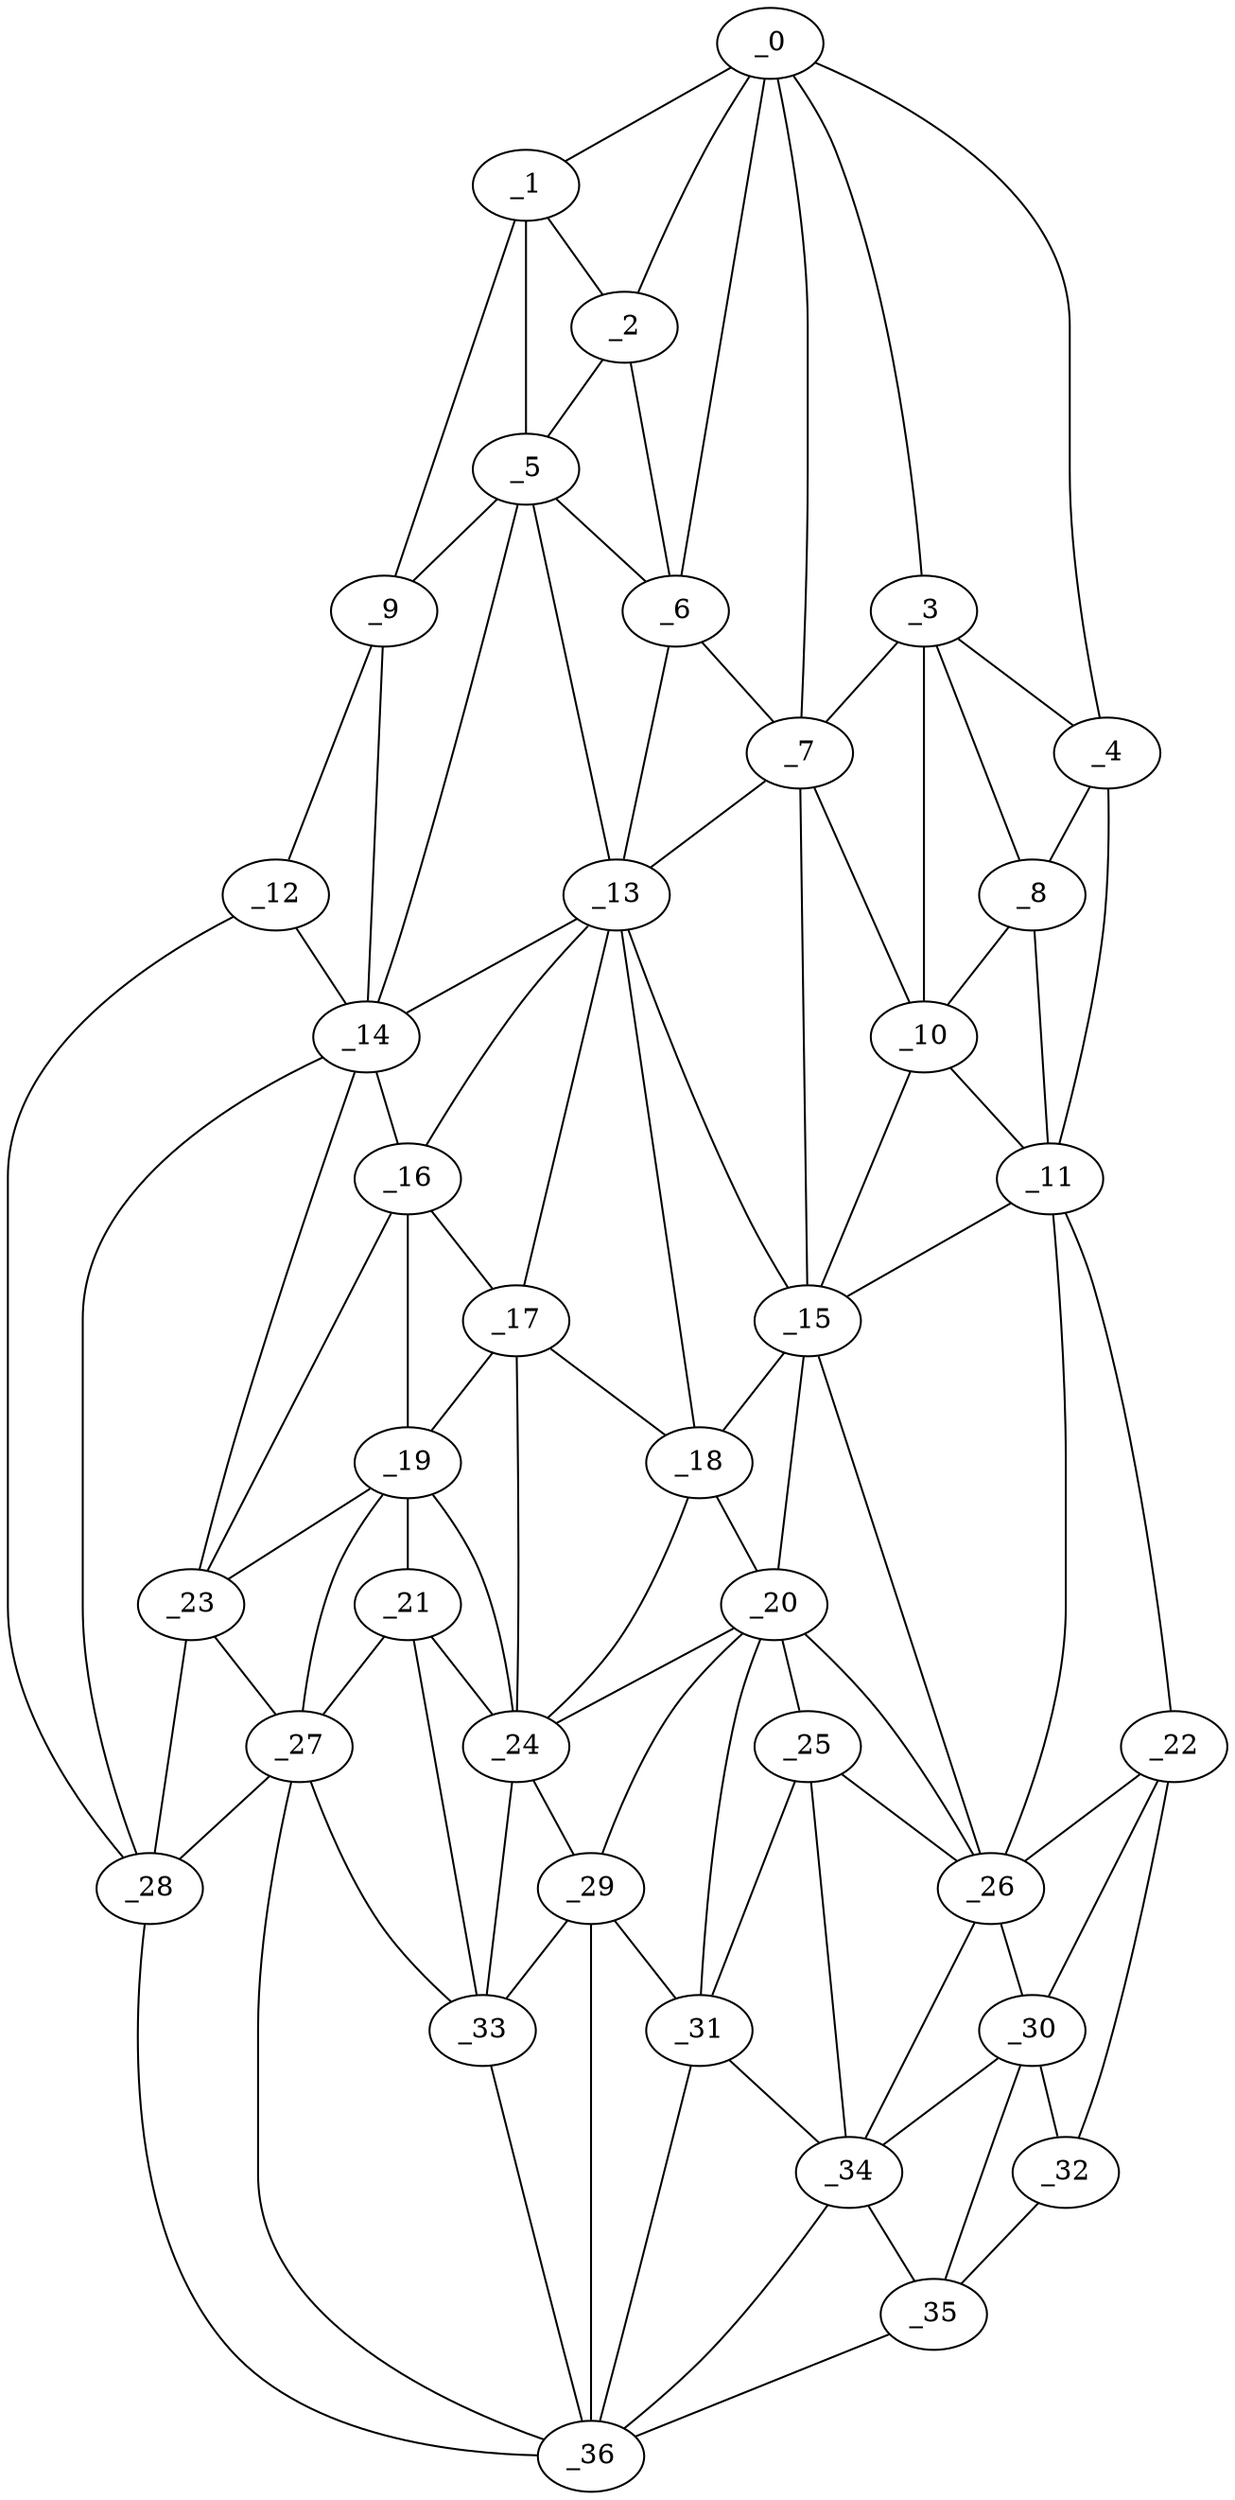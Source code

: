 graph "obj58__315.gxl" {
	_0	 [x=23,
		y=71];
	_1	 [x=27,
		y=16];
	_0 -- _1	 [valence=1];
	_2	 [x=28,
		y=44];
	_0 -- _2	 [valence=2];
	_3	 [x=31,
		y=79];
	_0 -- _3	 [valence=2];
	_4	 [x=31,
		y=88];
	_0 -- _4	 [valence=1];
	_6	 [x=40,
		y=49];
	_0 -- _6	 [valence=1];
	_7	 [x=41,
		y=72];
	_0 -- _7	 [valence=2];
	_1 -- _2	 [valence=1];
	_5	 [x=37,
		y=30];
	_1 -- _5	 [valence=2];
	_9	 [x=46,
		y=8];
	_1 -- _9	 [valence=1];
	_2 -- _5	 [valence=1];
	_2 -- _6	 [valence=2];
	_3 -- _4	 [valence=2];
	_3 -- _7	 [valence=2];
	_8	 [x=44,
		y=88];
	_3 -- _8	 [valence=2];
	_10	 [x=48,
		y=80];
	_3 -- _10	 [valence=1];
	_4 -- _8	 [valence=1];
	_11	 [x=56,
		y=108];
	_4 -- _11	 [valence=1];
	_5 -- _6	 [valence=2];
	_5 -- _9	 [valence=2];
	_13	 [x=59,
		y=51];
	_5 -- _13	 [valence=2];
	_14	 [x=60,
		y=16];
	_5 -- _14	 [valence=1];
	_6 -- _7	 [valence=2];
	_6 -- _13	 [valence=2];
	_7 -- _10	 [valence=2];
	_7 -- _13	 [valence=2];
	_15	 [x=64,
		y=72];
	_7 -- _15	 [valence=2];
	_8 -- _10	 [valence=2];
	_8 -- _11	 [valence=1];
	_12	 [x=57,
		y=7];
	_9 -- _12	 [valence=1];
	_9 -- _14	 [valence=2];
	_10 -- _11	 [valence=2];
	_10 -- _15	 [valence=2];
	_11 -- _15	 [valence=2];
	_22	 [x=94,
		y=106];
	_11 -- _22	 [valence=1];
	_26	 [x=97,
		y=93];
	_11 -- _26	 [valence=2];
	_12 -- _14	 [valence=2];
	_28	 [x=103,
		y=15];
	_12 -- _28	 [valence=1];
	_13 -- _14	 [valence=2];
	_13 -- _15	 [valence=2];
	_16	 [x=72,
		y=41];
	_13 -- _16	 [valence=1];
	_17	 [x=76,
		y=52];
	_13 -- _17	 [valence=1];
	_18	 [x=76,
		y=67];
	_13 -- _18	 [valence=2];
	_14 -- _16	 [valence=2];
	_23	 [x=95,
		y=29];
	_14 -- _23	 [valence=2];
	_14 -- _28	 [valence=2];
	_15 -- _18	 [valence=1];
	_20	 [x=91,
		y=75];
	_15 -- _20	 [valence=2];
	_15 -- _26	 [valence=2];
	_16 -- _17	 [valence=2];
	_19	 [x=88,
		y=47];
	_16 -- _19	 [valence=1];
	_16 -- _23	 [valence=1];
	_17 -- _18	 [valence=2];
	_17 -- _19	 [valence=2];
	_24	 [x=95,
		y=62];
	_17 -- _24	 [valence=2];
	_18 -- _20	 [valence=2];
	_18 -- _24	 [valence=2];
	_21	 [x=92,
		y=48];
	_19 -- _21	 [valence=2];
	_19 -- _23	 [valence=2];
	_19 -- _24	 [valence=2];
	_27	 [x=99,
		y=40];
	_19 -- _27	 [valence=1];
	_20 -- _24	 [valence=1];
	_25	 [x=97,
		y=81];
	_20 -- _25	 [valence=2];
	_20 -- _26	 [valence=1];
	_29	 [x=103,
		y=65];
	_20 -- _29	 [valence=2];
	_31	 [x=105,
		y=79];
	_20 -- _31	 [valence=1];
	_21 -- _24	 [valence=2];
	_21 -- _27	 [valence=2];
	_33	 [x=109,
		y=61];
	_21 -- _33	 [valence=2];
	_22 -- _26	 [valence=2];
	_30	 [x=104,
		y=95];
	_22 -- _30	 [valence=1];
	_32	 [x=106,
		y=103];
	_22 -- _32	 [valence=1];
	_23 -- _27	 [valence=2];
	_23 -- _28	 [valence=2];
	_24 -- _29	 [valence=2];
	_24 -- _33	 [valence=2];
	_25 -- _26	 [valence=2];
	_25 -- _31	 [valence=2];
	_34	 [x=109,
		y=88];
	_25 -- _34	 [valence=2];
	_26 -- _30	 [valence=2];
	_26 -- _34	 [valence=2];
	_27 -- _28	 [valence=2];
	_27 -- _33	 [valence=2];
	_36	 [x=116,
		y=64];
	_27 -- _36	 [valence=1];
	_28 -- _36	 [valence=1];
	_29 -- _31	 [valence=2];
	_29 -- _33	 [valence=1];
	_29 -- _36	 [valence=2];
	_30 -- _32	 [valence=2];
	_30 -- _34	 [valence=2];
	_35	 [x=113,
		y=91];
	_30 -- _35	 [valence=2];
	_31 -- _34	 [valence=2];
	_31 -- _36	 [valence=2];
	_32 -- _35	 [valence=1];
	_33 -- _36	 [valence=2];
	_34 -- _35	 [valence=2];
	_34 -- _36	 [valence=2];
	_35 -- _36	 [valence=1];
}

